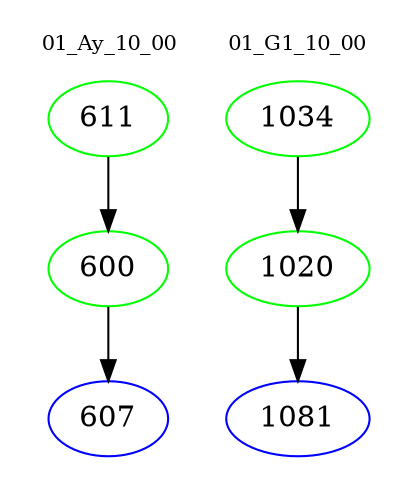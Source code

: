 digraph{
subgraph cluster_0 {
color = white
label = "01_Ay_10_00";
fontsize=10;
T0_611 [label="611", color="green"]
T0_611 -> T0_600 [color="black"]
T0_600 [label="600", color="green"]
T0_600 -> T0_607 [color="black"]
T0_607 [label="607", color="blue"]
}
subgraph cluster_1 {
color = white
label = "01_G1_10_00";
fontsize=10;
T1_1034 [label="1034", color="green"]
T1_1034 -> T1_1020 [color="black"]
T1_1020 [label="1020", color="green"]
T1_1020 -> T1_1081 [color="black"]
T1_1081 [label="1081", color="blue"]
}
}
